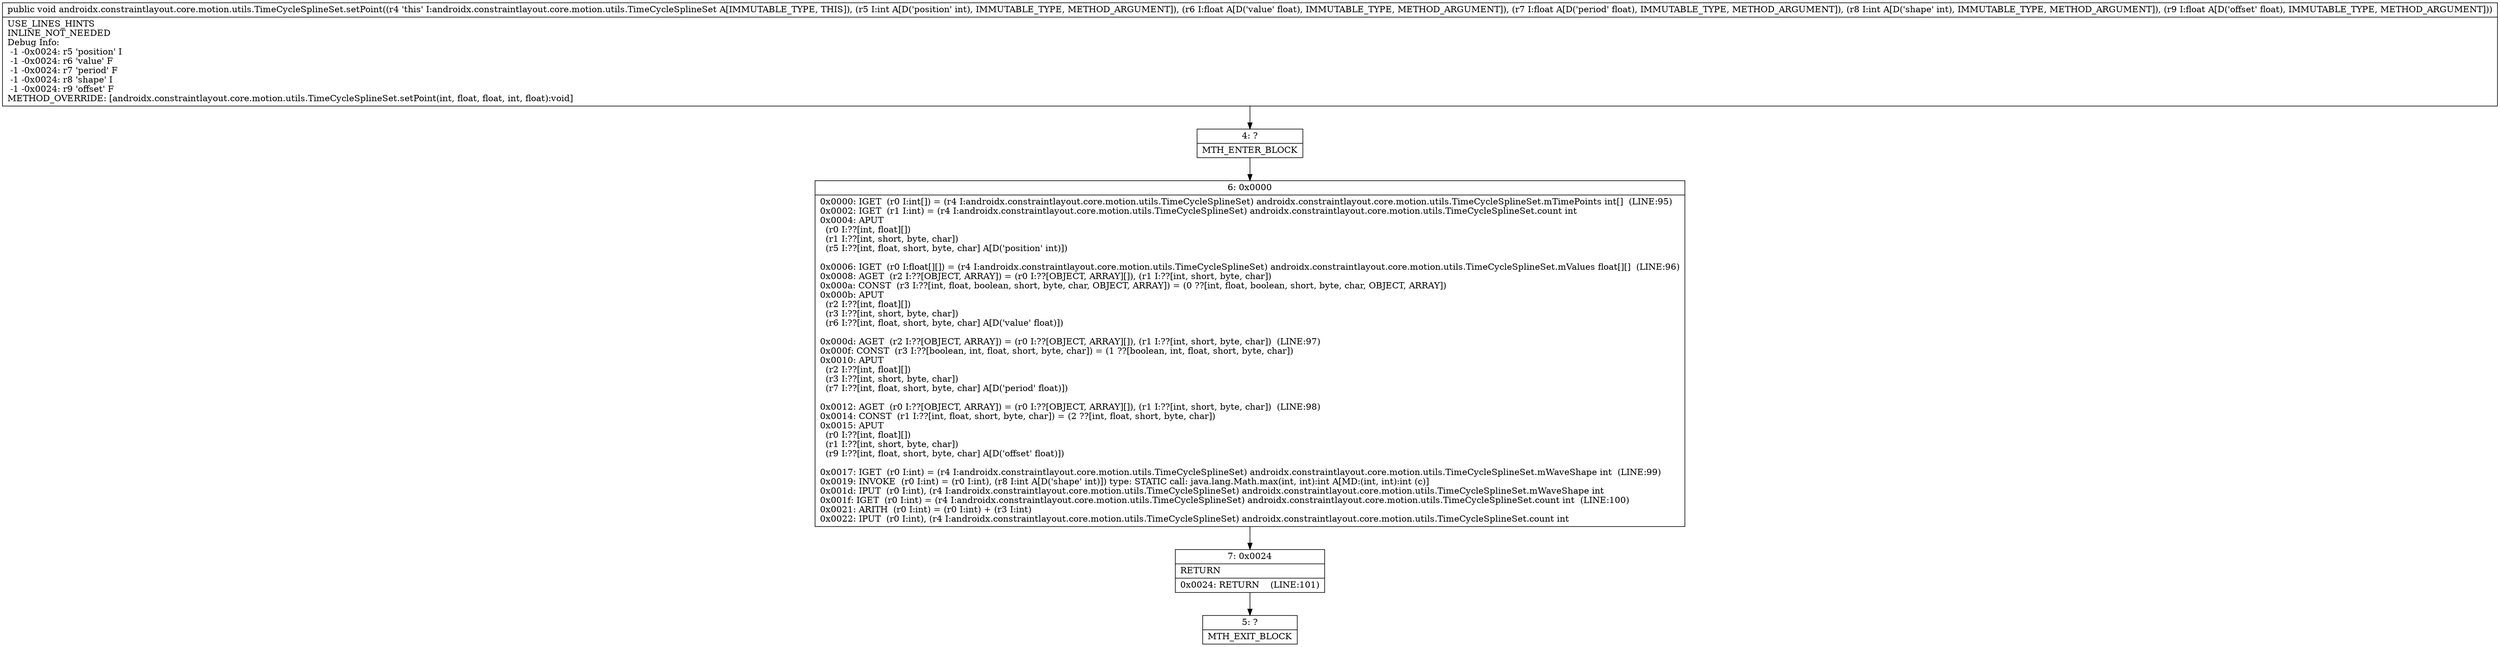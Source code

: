 digraph "CFG forandroidx.constraintlayout.core.motion.utils.TimeCycleSplineSet.setPoint(IFFIF)V" {
Node_4 [shape=record,label="{4\:\ ?|MTH_ENTER_BLOCK\l}"];
Node_6 [shape=record,label="{6\:\ 0x0000|0x0000: IGET  (r0 I:int[]) = (r4 I:androidx.constraintlayout.core.motion.utils.TimeCycleSplineSet) androidx.constraintlayout.core.motion.utils.TimeCycleSplineSet.mTimePoints int[]  (LINE:95)\l0x0002: IGET  (r1 I:int) = (r4 I:androidx.constraintlayout.core.motion.utils.TimeCycleSplineSet) androidx.constraintlayout.core.motion.utils.TimeCycleSplineSet.count int \l0x0004: APUT  \l  (r0 I:??[int, float][])\l  (r1 I:??[int, short, byte, char])\l  (r5 I:??[int, float, short, byte, char] A[D('position' int)])\l \l0x0006: IGET  (r0 I:float[][]) = (r4 I:androidx.constraintlayout.core.motion.utils.TimeCycleSplineSet) androidx.constraintlayout.core.motion.utils.TimeCycleSplineSet.mValues float[][]  (LINE:96)\l0x0008: AGET  (r2 I:??[OBJECT, ARRAY]) = (r0 I:??[OBJECT, ARRAY][]), (r1 I:??[int, short, byte, char]) \l0x000a: CONST  (r3 I:??[int, float, boolean, short, byte, char, OBJECT, ARRAY]) = (0 ??[int, float, boolean, short, byte, char, OBJECT, ARRAY]) \l0x000b: APUT  \l  (r2 I:??[int, float][])\l  (r3 I:??[int, short, byte, char])\l  (r6 I:??[int, float, short, byte, char] A[D('value' float)])\l \l0x000d: AGET  (r2 I:??[OBJECT, ARRAY]) = (r0 I:??[OBJECT, ARRAY][]), (r1 I:??[int, short, byte, char])  (LINE:97)\l0x000f: CONST  (r3 I:??[boolean, int, float, short, byte, char]) = (1 ??[boolean, int, float, short, byte, char]) \l0x0010: APUT  \l  (r2 I:??[int, float][])\l  (r3 I:??[int, short, byte, char])\l  (r7 I:??[int, float, short, byte, char] A[D('period' float)])\l \l0x0012: AGET  (r0 I:??[OBJECT, ARRAY]) = (r0 I:??[OBJECT, ARRAY][]), (r1 I:??[int, short, byte, char])  (LINE:98)\l0x0014: CONST  (r1 I:??[int, float, short, byte, char]) = (2 ??[int, float, short, byte, char]) \l0x0015: APUT  \l  (r0 I:??[int, float][])\l  (r1 I:??[int, short, byte, char])\l  (r9 I:??[int, float, short, byte, char] A[D('offset' float)])\l \l0x0017: IGET  (r0 I:int) = (r4 I:androidx.constraintlayout.core.motion.utils.TimeCycleSplineSet) androidx.constraintlayout.core.motion.utils.TimeCycleSplineSet.mWaveShape int  (LINE:99)\l0x0019: INVOKE  (r0 I:int) = (r0 I:int), (r8 I:int A[D('shape' int)]) type: STATIC call: java.lang.Math.max(int, int):int A[MD:(int, int):int (c)]\l0x001d: IPUT  (r0 I:int), (r4 I:androidx.constraintlayout.core.motion.utils.TimeCycleSplineSet) androidx.constraintlayout.core.motion.utils.TimeCycleSplineSet.mWaveShape int \l0x001f: IGET  (r0 I:int) = (r4 I:androidx.constraintlayout.core.motion.utils.TimeCycleSplineSet) androidx.constraintlayout.core.motion.utils.TimeCycleSplineSet.count int  (LINE:100)\l0x0021: ARITH  (r0 I:int) = (r0 I:int) + (r3 I:int) \l0x0022: IPUT  (r0 I:int), (r4 I:androidx.constraintlayout.core.motion.utils.TimeCycleSplineSet) androidx.constraintlayout.core.motion.utils.TimeCycleSplineSet.count int \l}"];
Node_7 [shape=record,label="{7\:\ 0x0024|RETURN\l|0x0024: RETURN    (LINE:101)\l}"];
Node_5 [shape=record,label="{5\:\ ?|MTH_EXIT_BLOCK\l}"];
MethodNode[shape=record,label="{public void androidx.constraintlayout.core.motion.utils.TimeCycleSplineSet.setPoint((r4 'this' I:androidx.constraintlayout.core.motion.utils.TimeCycleSplineSet A[IMMUTABLE_TYPE, THIS]), (r5 I:int A[D('position' int), IMMUTABLE_TYPE, METHOD_ARGUMENT]), (r6 I:float A[D('value' float), IMMUTABLE_TYPE, METHOD_ARGUMENT]), (r7 I:float A[D('period' float), IMMUTABLE_TYPE, METHOD_ARGUMENT]), (r8 I:int A[D('shape' int), IMMUTABLE_TYPE, METHOD_ARGUMENT]), (r9 I:float A[D('offset' float), IMMUTABLE_TYPE, METHOD_ARGUMENT]))  | USE_LINES_HINTS\lINLINE_NOT_NEEDED\lDebug Info:\l  \-1 \-0x0024: r5 'position' I\l  \-1 \-0x0024: r6 'value' F\l  \-1 \-0x0024: r7 'period' F\l  \-1 \-0x0024: r8 'shape' I\l  \-1 \-0x0024: r9 'offset' F\lMETHOD_OVERRIDE: [androidx.constraintlayout.core.motion.utils.TimeCycleSplineSet.setPoint(int, float, float, int, float):void]\l}"];
MethodNode -> Node_4;Node_4 -> Node_6;
Node_6 -> Node_7;
Node_7 -> Node_5;
}

